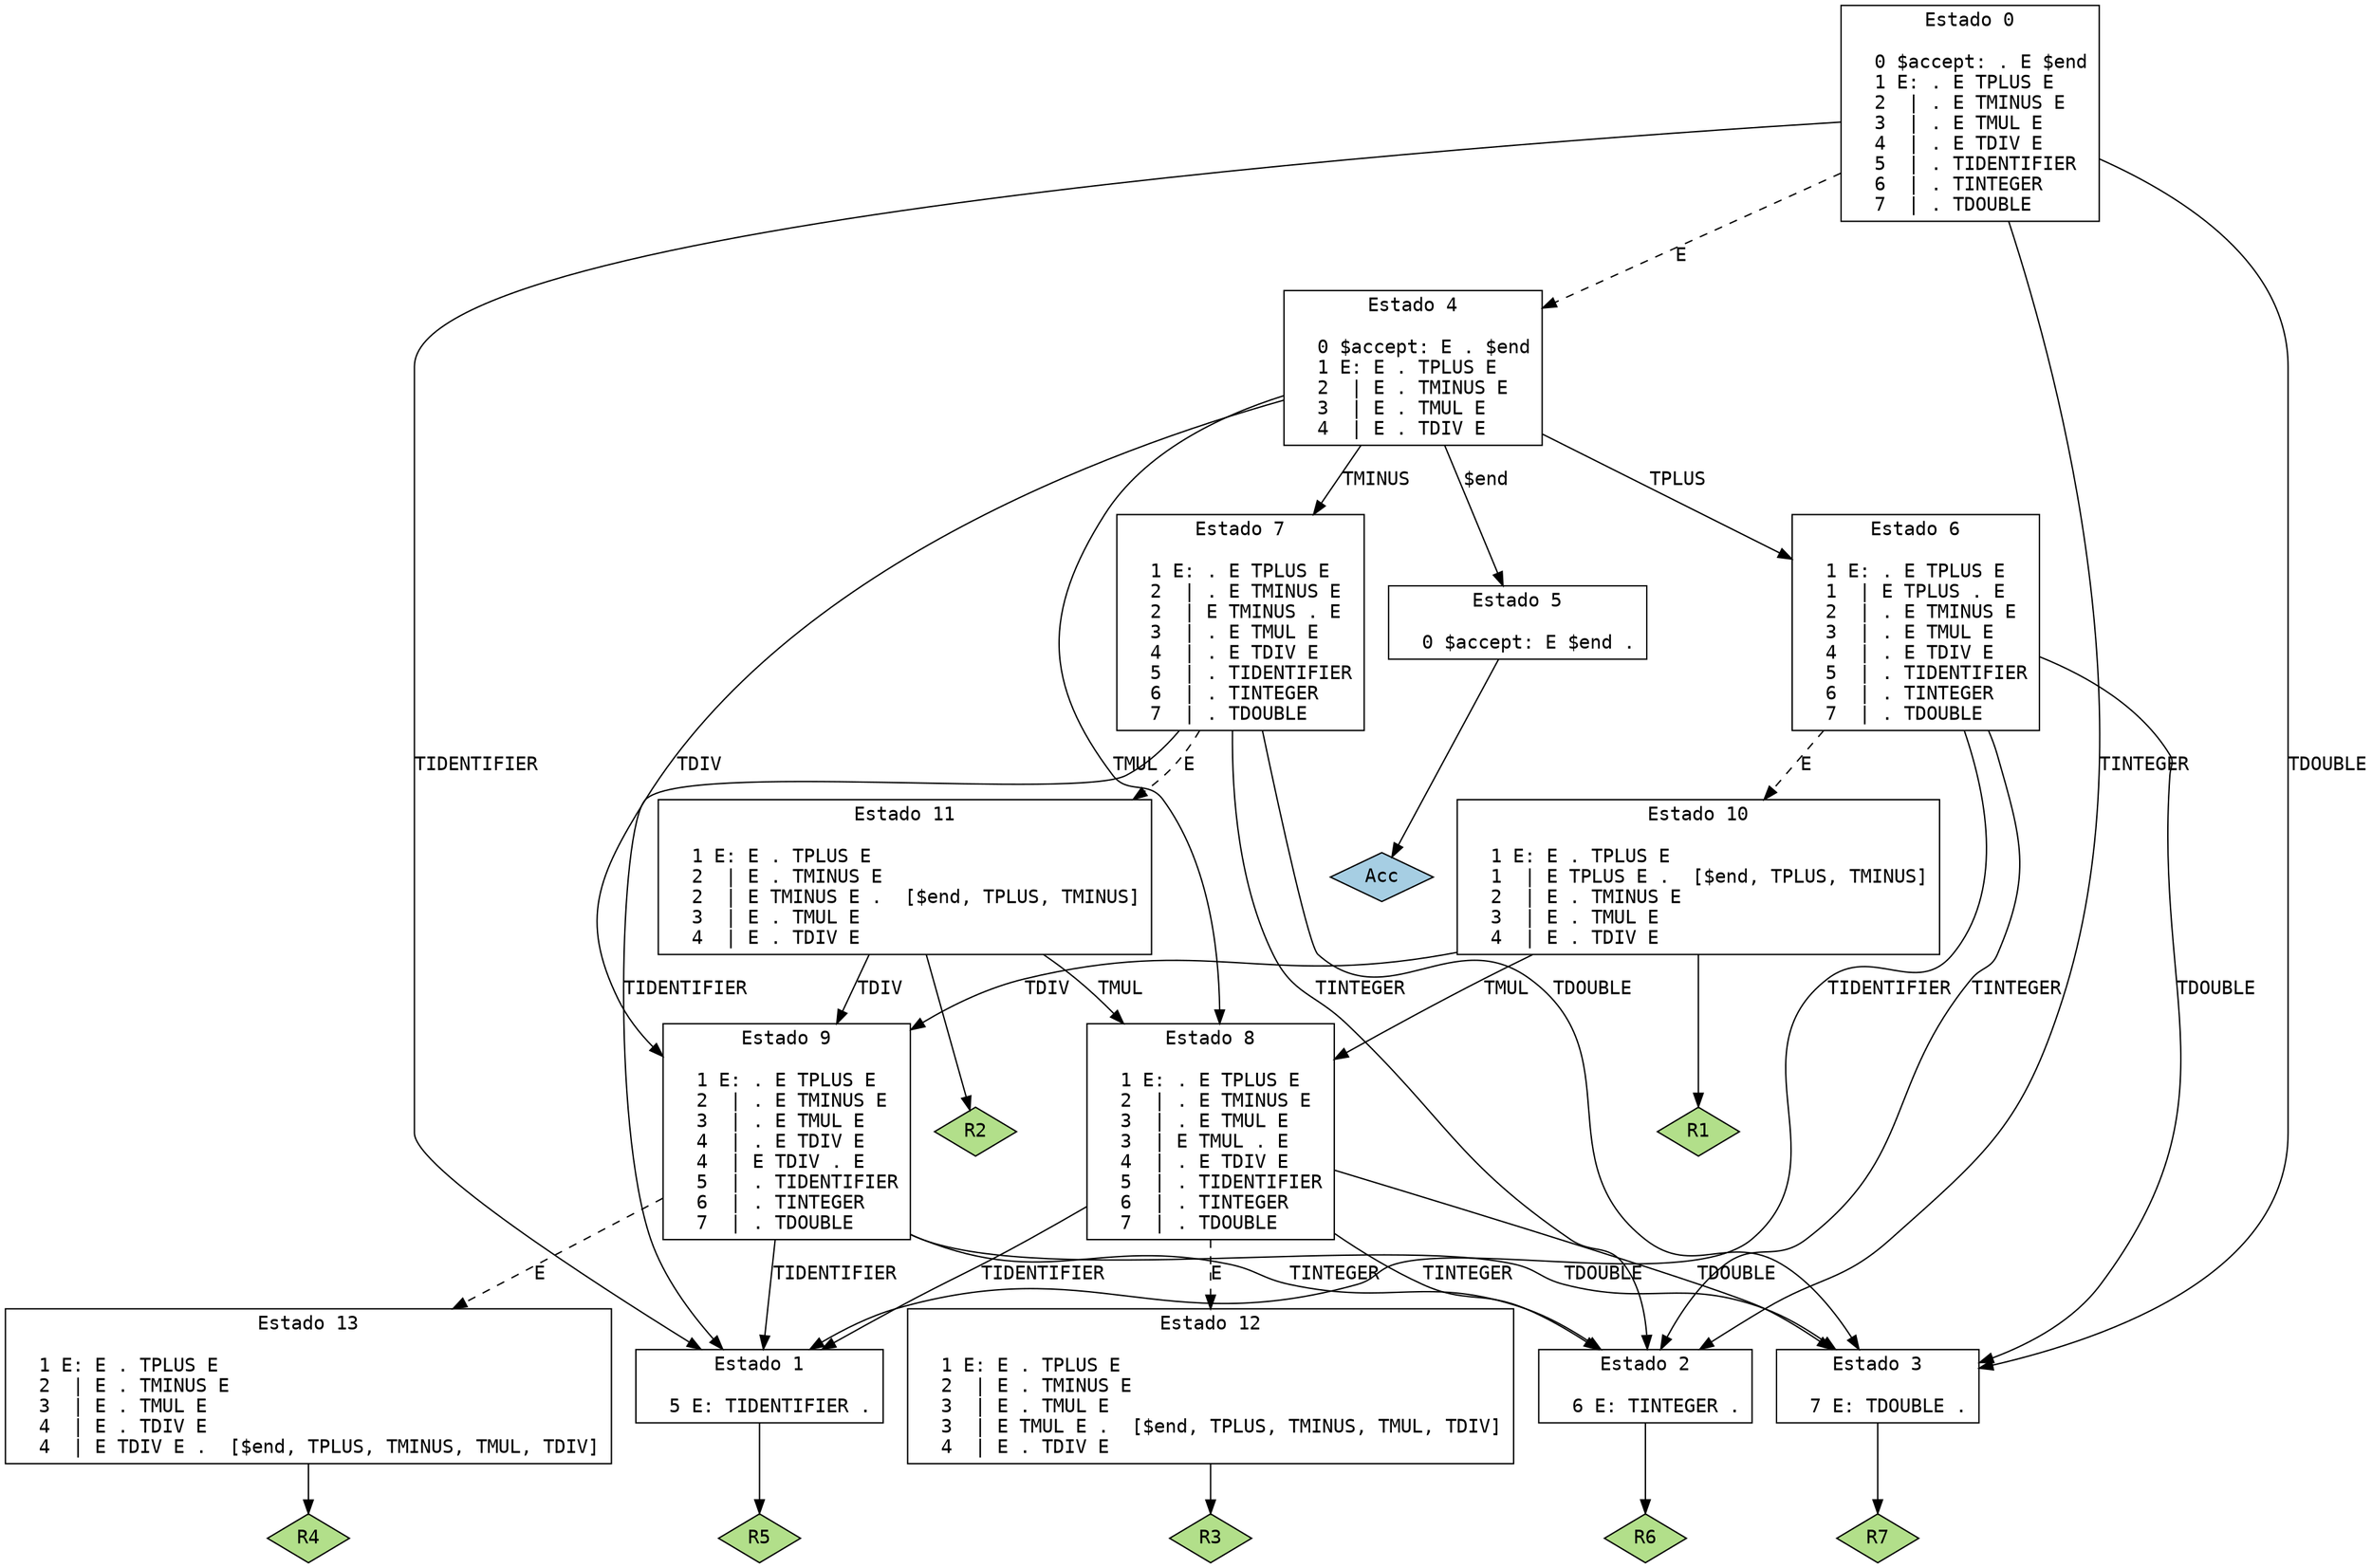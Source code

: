 // Generado por GNU Bison 3.0.4.
// Informe de errores a <bug-bison@gnu.org>.
// Página web: <http://www.gnu.org/software/bison/>.

digraph "parser1.y"
{
  node [fontname = courier, shape = box, colorscheme = paired6]
  edge [fontname = courier]

  0 [label="Estado 0\n\l  0 $accept: . E $end\l  1 E: . E TPLUS E\l  2  | . E TMINUS E\l  3  | . E TMUL E\l  4  | . E TDIV E\l  5  | . TIDENTIFIER\l  6  | . TINTEGER\l  7  | . TDOUBLE\l"]
  0 -> 1 [style=solid label="TIDENTIFIER"]
  0 -> 2 [style=solid label="TINTEGER"]
  0 -> 3 [style=solid label="TDOUBLE"]
  0 -> 4 [style=dashed label="E"]
  1 [label="Estado 1\n\l  5 E: TIDENTIFIER .\l"]
  1 -> "1R5" [style=solid]
 "1R5" [label="R5", fillcolor=3, shape=diamond, style=filled]
  2 [label="Estado 2\n\l  6 E: TINTEGER .\l"]
  2 -> "2R6" [style=solid]
 "2R6" [label="R6", fillcolor=3, shape=diamond, style=filled]
  3 [label="Estado 3\n\l  7 E: TDOUBLE .\l"]
  3 -> "3R7" [style=solid]
 "3R7" [label="R7", fillcolor=3, shape=diamond, style=filled]
  4 [label="Estado 4\n\l  0 $accept: E . $end\l  1 E: E . TPLUS E\l  2  | E . TMINUS E\l  3  | E . TMUL E\l  4  | E . TDIV E\l"]
  4 -> 5 [style=solid label="$end"]
  4 -> 6 [style=solid label="TPLUS"]
  4 -> 7 [style=solid label="TMINUS"]
  4 -> 8 [style=solid label="TMUL"]
  4 -> 9 [style=solid label="TDIV"]
  5 [label="Estado 5\n\l  0 $accept: E $end .\l"]
  5 -> "5R0" [style=solid]
 "5R0" [label="Acc", fillcolor=1, shape=diamond, style=filled]
  6 [label="Estado 6\n\l  1 E: . E TPLUS E\l  1  | E TPLUS . E\l  2  | . E TMINUS E\l  3  | . E TMUL E\l  4  | . E TDIV E\l  5  | . TIDENTIFIER\l  6  | . TINTEGER\l  7  | . TDOUBLE\l"]
  6 -> 1 [style=solid label="TIDENTIFIER"]
  6 -> 2 [style=solid label="TINTEGER"]
  6 -> 3 [style=solid label="TDOUBLE"]
  6 -> 10 [style=dashed label="E"]
  7 [label="Estado 7\n\l  1 E: . E TPLUS E\l  2  | . E TMINUS E\l  2  | E TMINUS . E\l  3  | . E TMUL E\l  4  | . E TDIV E\l  5  | . TIDENTIFIER\l  6  | . TINTEGER\l  7  | . TDOUBLE\l"]
  7 -> 1 [style=solid label="TIDENTIFIER"]
  7 -> 2 [style=solid label="TINTEGER"]
  7 -> 3 [style=solid label="TDOUBLE"]
  7 -> 11 [style=dashed label="E"]
  8 [label="Estado 8\n\l  1 E: . E TPLUS E\l  2  | . E TMINUS E\l  3  | . E TMUL E\l  3  | E TMUL . E\l  4  | . E TDIV E\l  5  | . TIDENTIFIER\l  6  | . TINTEGER\l  7  | . TDOUBLE\l"]
  8 -> 1 [style=solid label="TIDENTIFIER"]
  8 -> 2 [style=solid label="TINTEGER"]
  8 -> 3 [style=solid label="TDOUBLE"]
  8 -> 12 [style=dashed label="E"]
  9 [label="Estado 9\n\l  1 E: . E TPLUS E\l  2  | . E TMINUS E\l  3  | . E TMUL E\l  4  | . E TDIV E\l  4  | E TDIV . E\l  5  | . TIDENTIFIER\l  6  | . TINTEGER\l  7  | . TDOUBLE\l"]
  9 -> 1 [style=solid label="TIDENTIFIER"]
  9 -> 2 [style=solid label="TINTEGER"]
  9 -> 3 [style=solid label="TDOUBLE"]
  9 -> 13 [style=dashed label="E"]
  10 [label="Estado 10\n\l  1 E: E . TPLUS E\l  1  | E TPLUS E .  [$end, TPLUS, TMINUS]\l  2  | E . TMINUS E\l  3  | E . TMUL E\l  4  | E . TDIV E\l"]
  10 -> 8 [style=solid label="TMUL"]
  10 -> 9 [style=solid label="TDIV"]
  10 -> "10R1" [style=solid]
 "10R1" [label="R1", fillcolor=3, shape=diamond, style=filled]
  11 [label="Estado 11\n\l  1 E: E . TPLUS E\l  2  | E . TMINUS E\l  2  | E TMINUS E .  [$end, TPLUS, TMINUS]\l  3  | E . TMUL E\l  4  | E . TDIV E\l"]
  11 -> 8 [style=solid label="TMUL"]
  11 -> 9 [style=solid label="TDIV"]
  11 -> "11R2" [style=solid]
 "11R2" [label="R2", fillcolor=3, shape=diamond, style=filled]
  12 [label="Estado 12\n\l  1 E: E . TPLUS E\l  2  | E . TMINUS E\l  3  | E . TMUL E\l  3  | E TMUL E .  [$end, TPLUS, TMINUS, TMUL, TDIV]\l  4  | E . TDIV E\l"]
  12 -> "12R3" [style=solid]
 "12R3" [label="R3", fillcolor=3, shape=diamond, style=filled]
  13 [label="Estado 13\n\l  1 E: E . TPLUS E\l  2  | E . TMINUS E\l  3  | E . TMUL E\l  4  | E . TDIV E\l  4  | E TDIV E .  [$end, TPLUS, TMINUS, TMUL, TDIV]\l"]
  13 -> "13R4" [style=solid]
 "13R4" [label="R4", fillcolor=3, shape=diamond, style=filled]
}
